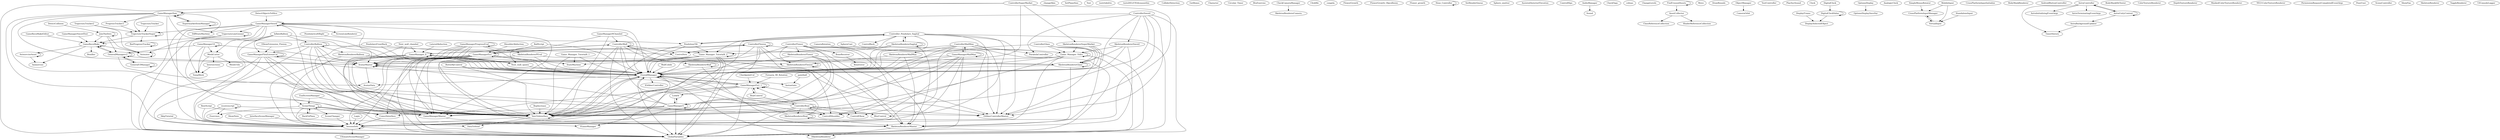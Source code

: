 digraph  {
	BarProgressTracker -> BarProgressTracker;
	changeSkin;
	RepIncrease -> VarsToInterface;
	VarsToInterface -> VarsToInterface;
	VarsToInterface -> SessionInfo;
	VarsToInterface -> OverallManager;
	VarsToInterface -> DataToSend;
	RestScript -> VarsToInterface;
	RestScript -> SessionInfo;
	SessionInfo -> SessionInfo;
	SessionInfo -> GlobalVariables;
	SessionInfo -> UltimateSceneManager;
	SetPlaneSize;
	SkeletonRendererMailMan -> OverallManager;
	SkeletonRendererMailMan -> SkeletonRendererFlexion;
	SkeletonRendererMailMan -> SkeletonRendererMaster;
	OverallManager -> VarsToInterface;
	OverallManager -> SessionInfo;
	OverallManager -> OverallManager;
	OverallManager -> GlobalVariables;
	OverallManager -> GameManagerEx2_1;
	OverallManager -> Instantiate;
	OverallManager -> AvatarData;
	OverallManager -> IGameManager;
	OverallManager -> IOrbbecController;
	OverallManager -> ISkeletonRenderer;
	SkeletonRendererFlexion -> OverallManager;
	SkeletonRendererFlexion -> SkeletonRendererFlexion;
	SkeletonRendererFlexion -> SkeletonRendererMaster;
	SkeletonRendererMaster -> ISkeletonRenderer;
	SkeletonRendererPEval -> OverallManager;
	SkeletonRendererPEval -> SkeletonRendererMaster;
	SkeletonRendererPEval -> SkeletonRendererGlass;
	SkeletonRendererGlass -> OverallManager;
	SkeletonRendererGlass -> SkeletonRendererMaster;
	SkeletonRendererGlass -> SkeletonRendererGlass;
	SkeletonRendererSuperMarket -> OverallManager;
	SkeletonRendererSuperMarket -> SkeletonRendererMaster;
	SkeletonRendererSuperMarket -> SkeletonRendererGlass;
	SkeletonRendererSuperMarket -> Game_Manager_Vidro;
	Game_Manager_Vidro -> VarsToInterface;
	Game_Manager_Vidro -> SessionInfo;
	Game_Manager_Vidro -> OverallManager;
	Game_Manager_Vidro -> Game_Manager_Vidro;
	Game_Manager_Vidro -> GlobalVariables;
	Game_Manager_Vidro -> AvatarMaster;
	SkipTutorial -> SessionInfo;
	Test;
	testrtidelrte;
	testsDELETEifyouseethis;
	ColliderDetection;
	ControllerMailMan -> ParabolaController;
	ControllerMailMan -> VarsToInterface;
	ControllerMailMan -> SessionInfo;
	ControllerMailMan -> SkeletonRendererMailMan;
	ControllerMailMan -> OverallManager;
	ControllerMailMan -> GameManagerMailMan;
	ControllerMailMan -> GlobalVariables;
	ControllerMailMan -> OrbbecControllerMaster;
	GameManagerMailMan -> VarsToInterface;
	GameManagerMailMan -> SessionInfo;
	GameManagerMailMan -> OverallManager;
	GameManagerMailMan -> ControllerMailMan;
	GameManagerMailMan -> GameManagerMailMan;
	GameManagerMailMan -> GlobalVariables;
	GameManagerMailMan -> ControlElbow;
	GameManagerMailMan -> AvatarMaster;
	GameManagerMailMan -> GameManagerMaster;
	ControllerSuperMarket -> OverallManager;
	ControllerSuperMarket -> SkeletonRendererSuperMarket;
	ControllerSuperMarket -> GlobalVariables;
	ControllerSuperMarket -> OrbbecControllerMaster;
	ControllerSuperMarket -> GameManagerSaw;
	GameManagerSaw -> VarsToInterface;
	GameManagerSaw -> SessionInfo;
	GameManagerSaw -> OverallManager;
	GameManagerSaw -> GlobalVariables;
	GameManagerSaw -> GameManagerSaw;
	GameManagerSaw -> AvatarMaster;
	GameManagerSaw -> GameManagerMaster;
	GameManagerSaw -> SupermarketItemManager;
	GameManagerSaw -> ProgressTracker3;
	GameManagerSaw -> TrajectoryTrackerSuper;
	ControllerSword -> ParabolaController;
	ControllerSword -> VarsToInterface;
	ControllerSword -> SessionInfo;
	ControllerSword -> OverallManager;
	ControllerSword -> GlobalVariables;
	ControllerSword -> OrbbecControllerMaster;
	ControllerSword -> SkeletonRendererSword;
	ControllerSword -> GameManagerSword;
	SkeletonRendererSword -> OverallManager;
	SkeletonRendererSword -> SkeletonRendererMaster;
	SkeletonRendererSword -> SkeletonRendererGlass;
	SkeletonRendererSword -> Game_Manager_Vidro;
	GameManagerSword -> VarsToInterface;
	GameManagerSword -> SessionInfo;
	GameManagerSword -> OverallManager;
	GameManagerSword -> GlobalVariables;
	GameManagerSword -> GameManagerSword;
	GameManagerSword -> AvatarMaster;
	GameManagerSword -> GameManagerMaster;
	GameManagerSword -> TrajectoryTrackerSuper;
	GameManagerSword -> MeshCutter;
	GameManagerSword -> TempMesh;
	GameManagerSword -> ScreenLineRenderer;
	GameManagerSword -> DiffStateMachine;
	GameManagerSword -> TrajectoryLineGenner;
	DetectCollision -> JoinTheDots;
	JoinTheDots -> JoinTheDots;
	JoinTheDots -> GeneralManagerv2;
	JoinTheDots -> GameRecnMake;
	JoinTheDots -> Animater;
	EndScreenManager -> VarsToInterface;
	EndScreenManager -> SceneThings;
	SceneThings -> VarsToInterface;
	SceneThings -> SessionInfo;
	SceneThings -> SceneThings;
	SceneThings -> BackToPlans;
	SceneThings -> Coms2Interface;
	SceneThings -> DataToSend;
	SceneThings -> Exercises;
	SceneThings -> SceneChanger;
	AvatarMaster -> OverallManager;
	AvatarMaster -> AvatarMaster;
	AvatarMaster -> AvatarData;
	GameManagerMaster -> IGameManager;
	GameManagerProgressEval -> VarsToInterface;
	GameManagerProgressEval -> SessionInfo;
	GameManagerProgressEval -> OverallManager;
	GameManagerProgressEval -> SkeletonRendererPEval;
	GameManagerProgressEval -> GlobalVariables;
	GameManagerProgressEval -> SceneThings;
	GameManagerProgressEval -> AvatarMaster;
	GameManagerProgressEval -> GameManagerMaster;
	GameManagerProgressEval -> GameManagerProgressEval;
	SupermarketItemManager -> GameManagerSaw;
	SupermarketItemManager -> SupermarketItemManager;
	ProgressTracker3 -> TrajectoryTrackerSuper;
	TrajectoryTrackerSuper -> BarProgressTracker;
	TrajectoryTrackerSuper -> TrajectoryTrackerSuper;
	TrajectoryTrackerSuper -> GameRecnMake;
	GeneralUIManager -> GeneralUIManager;
	GeneralUIManager -> GeneralManagerv2;
	GeneralManagerv2 -> AvatarMaster;
	GeneralManagerv2 -> GeneralUIManager;
	GeneralManagerv2 -> GeneralManagerv2;
	GeneralManagerv2 -> AvatarData;
	GeneralManagerv2 -> GameRecnMake;
	GetBones;
	Character;
	BackToPlans -> SceneThings;
	Coms2Interface -> SessionInfo;
	Login -> SessionInfo;
	receivescript -> VarsToInterface;
	receivescript -> SessionInfo;
	receivescript -> Exercises;
	receivescript -> receivescript;
	SceneChanger -> SessionInfo;
	GameManager10 -> AvatarMaster;
	GameManager10 -> GameManagerMaster;
	GameManager10 -> GeneralManagerv2;
	GameManager10 -> GameManager10;
	GameManager10 -> MeshCutter;
	GameManager10 -> TempMesh;
	MeshCutter -> TempMesh;
	MeshCutter -> Intersections;
	MeshCutter -> MeshUtils;
	GameManager5 -> VarsToInterface;
	GameManager5 -> SessionInfo;
	GameManager5 -> OverallManager;
	GameManager5 -> GlobalVariables;
	GameManager5 -> AvatarMaster;
	GameManager5 -> GameManagerMaster;
	GameManager5 -> Coms2Interface;
	GameManager5 -> GameManager5;
	GameManager5 -> LookAt;
	LookAt -> GameManager5;
	GameManager9Chambel -> VarsToInterface;
	GameManager9Chambel -> OverallManager;
	GameManager9Chambel -> Next_wall_spawn;
	GameManager9Chambel -> ControllerWall;
	Next_wall_spawn -> OverallManager;
	Next_wall_spawn -> GameManager_9;
	ControllerWall -> VarsToInterface;
	ControllerWall -> OverallManager;
	ControllerWall -> GlobalVariables;
	ControllerWall -> OrbbecControllerMaster;
	ControllerWall -> ControlElbow;
	ControllerWall -> ControllerWall;
	ControllerWall -> GameManager_9;
	ControllerWall -> ControlArm;
	ControllerWall -> ControllShoulder;
	ControllerWall -> SkeletonRendererWall;
	GameManagerEx1 -> VarsToInterface;
	GameManagerEx1 -> SessionInfo;
	GameManagerEx1 -> OverallManager;
	GameManagerEx1 -> GlobalVariables;
	GameManagerEx1 -> AvatarMaster;
	GameManagerEx1 -> GameManagerMaster;
	GameManagerEx1 -> Coms2Interface;
	GameManagerEx1 -> GameManagerEx1;
	GameManagerEx1 -> ControllerFlexion;
	GameManagerEx1 -> StateMachine;
	ControllerFlexion -> VarsToInterface;
	ControllerFlexion -> OverallManager;
	ControllerFlexion -> SkeletonRendererFlexion;
	ControllerFlexion -> GlobalVariables;
	ControllerFlexion -> OrbbecControllerMaster;
	ControllerFlexion -> GameManagerEx1;
	ControllerFlexion -> ControllerFlexion;
	ControllerFlexion -> ControlArm;
	ControllerFlexion -> ControllShoulder;
	GameManagerEx2_1 -> VarsToInterface;
	GameManagerEx2_1 -> SessionInfo;
	GameManagerEx2_1 -> OverallManager;
	GameManagerEx2_1 -> GlobalVariables;
	GameManagerEx2_1 -> AvatarMaster;
	GameManagerEx2_1 -> LookAt;
	GameManagerEx2_1 -> GameManagerEx2_1;
	GameManagerEx2_1 -> BoatControl;
	BoatControl -> GameManagerEx2_1;
	BoatControl -> ControllerBoat;
	GameManagerFlexExtensCot -> VarsToInterface;
	GameManagerFlexExtensCot -> SessionInfo;
	GameManagerFlexExtensCot -> OverallManager;
	GameManagerFlexExtensCot -> GlobalVariables;
	GameManagerFlexExtensCot -> AvatarMaster;
	GameManagerFlexExtensCot -> GameManagerMaster;
	GameManagerFlexExtensCot -> Coms2Interface;
	GameManagerFlexExtensCot -> GameManagerFlexExtensCot;
	GameManager_9 -> VarsToInterface;
	GameManager_9 -> SessionInfo;
	GameManager_9 -> OverallManager;
	GameManager_9 -> GlobalVariables;
	GameManager_9 -> AvatarMaster;
	GameManager_9 -> GameManagerMaster;
	GameManager_9 -> Next_wall_spawn;
	GameManager_9 -> ControllerWall;
	GameManager_9 -> GameManager_9;
	Game_Manager_Tutorial4_1 -> VarsToInterface;
	Game_Manager_Tutorial4_1 -> OverallManager;
	Game_Manager_Tutorial4_1 -> StateMachine;
	Game_Manager_Tutorial4_2 -> VarsToInterface;
	Game_Manager_Tutorial4_2 -> SessionInfo;
	Game_Manager_Tutorial4_2 -> OverallManager;
	Game_Manager_Tutorial4_2 -> GlobalVariables;
	Game_Manager_Tutorial4_2 -> AvatarMaster;
	Game_Manager_Tutorial4_2 -> GameManagerMaster;
	Game_Manager_Tutorial4_2 -> StateMachine;
	Game_Manager_Tutorial4_2 -> Game_Manager_Tutorial4_2;
	Circular_Timer;
	BallScript -> OverallManager;
	BallScript -> GameManagerEx1;
	ControllerBoat -> VarsToInterface;
	ControllerBoat -> OverallManager;
	ControllerBoat -> GlobalVariables;
	ControllerBoat -> OrbbecControllerMaster;
	ControllerBoat -> ControlElbow;
	ControllerBoat -> GameManagerEx2_1;
	ControllerBoat -> ControllerBoat;
	ControllerBoat -> ControllShoulder;
	ControllerBoat -> BlurControl;
	ControllerBoat -> SkeletonRendererBoat;
	BtnExercise;
	ButterflyControl -> VarsToInterface;
	ButterflyControl -> OverallManager;
	CameraRotation -> Game_Manager_Vidro;
	CheckCameraManager -> SkeletonRendererCamera;
	CheckpointCol -> GameManagerEx2_1;
	ClickMe;
	congela;
	Controller_Pendulars_Sagital -> VarsToInterface;
	Controller_Pendulars_Sagital -> OverallManager;
	Controller_Pendulars_Sagital -> GlobalVariables;
	Controller_Pendulars_Sagital -> OrbbecControllerMaster;
	Controller_Pendulars_Sagital -> Game_Manager_Tutorial4_2;
	Controller_Pendulars_Sagital -> PendulumTilt;
	Controller_Pendulars_Sagital -> ControlArm;
	Controller_Pendulars_Sagital -> ControlBack;
	Controller_Pendulars_Sagital -> ControllShoulder;
	Controller_Pendulars_Sagital -> SkeletonRendererSagital;
	Controller_Pendulars_Sagital -> BlurControl;
	PendulumTilt -> VarsToInterface;
	PendulumTilt -> OverallManager;
	PendulumTilt -> Game_Manager_Tutorial4_2;
	PendulumTilt -> Controller_Pendulars_Sagital;
	SkeletonRendererSagital -> OverallManager;
	SkeletonRendererSagital -> SkeletonRendererMaster;
	SkeletonRendererSagital -> Game_Manager_Tutorial4_2;
	SkeletonRendererSagital -> Controller_Pendulars_Sagital;
	SkeletonRendererSagital -> SkeletonRendererSagital;
	FlowerGrowth;
	FlowerGrowth_Objcollision;
	Flower_growth;
	Hose_Controller -> Hose_Controller;
	InflateBalloon -> VarsToInterface;
	InflateBalloon -> SessionInfo;
	InflateBalloon -> OverallManager;
	InflateBalloon -> GameManagerFlexExtensCot;
	InflateBalloon -> ControllerBalloon;
	ControllerBalloon -> VarsToInterface;
	ControllerBalloon -> OverallManager;
	ControllerBalloon -> GlobalVariables;
	ControllerBalloon -> OrbbecControllerMaster;
	ControllerBalloon -> GameManagerFlexExtensCot;
	ControllerBalloon -> ControlArm;
	ControllerBalloon -> ControllShoulder;
	ControllerBalloon -> ControllerBalloon;
	ControllerBalloon -> SkeletonRendererBalloon;
	Next_wall_chambel -> VarsToInterface;
	Next_wall_chambel -> OverallManager;
	Next_wall_chambel -> GameManager_9;
	paintball -> Instantiate;
	SetRenderQueue;
	ShowNote -> SessionInfo;
	SphereCast -> Game_Manager_Vidro;
	Sphere_emitter;
	WallColide -> OverallManager;
	AssistedAnteriorElevation;
	ControlHips;
	ElbowExtension_Flexion -> GameManagerFlexExtensCot;
	Forearm_90_Rotation -> GameManagerEx2_1;
	LateralAbduction -> GameManager_9;
	PendularsFrontBack -> VarsToInterface;
	PendularsFrontBack -> OverallManager;
	PendularsFrontBack -> Game_Manager_Tutorial4_2;
	PendularsLeftRight -> PendulumTilt;
	ShoulderAbduction -> GameManagerEx1;
	AudioManager -> Sound;
	InterfaceSceneManager -> SessionInfo;
	SkeletonRendererBoat -> OverallManager;
	SkeletonRendererBoat -> SkeletonRendererMaster;
	SkeletonRendererBoat -> GameManagerEx2_1;
	SkeletonRendererBoat -> SkeletonRendererBoat;
	BoneReceiver -> BoneGiver;
	CheckTags;
	colisao;
	SkeletonRendererBalloon -> OverallManager;
	SkeletonRendererBalloon -> SkeletonRendererFlexion;
	SkeletonRendererBalloon -> SkeletonRendererMaster;
	ControllerFlower -> VarsToInterface;
	ControllerFlower -> OverallManager;
	ControllerFlower -> GlobalVariables;
	ControllerFlower -> OrbbecControllerMaster;
	ControllerFlower -> GameManager5;
	ControllerFlower -> ControllShoulder;
	ControllerFlower -> BoneReceiver;
	ControllerFlower -> SkeletonRendererFlower;
	SkeletonRendererFlower -> OverallManager;
	SkeletonRendererFlower -> SkeletonRendererMaster;
	SkeletonRendererFlower -> SkeletonRendererGlass;
	SkeletonRendererFlower -> GameManager5;
	SkeletonRendererWall -> OverallManager;
	SkeletonRendererWall -> SkeletonRendererMaster;
	SkeletonRendererWall -> SkeletonRendererWall;
	ChangeLevels;
	ControllerGlass -> OverallManager;
	ControllerGlass -> SkeletonRendererGlass;
	ControllerGlass -> Game_Manager_Vidro;
	ControllerGlass -> GlobalVariables;
	ControllerGlass -> OrbbecControllerMaster;
	AssetCollector -> ClassReferenceCollection;
	AssetCollector -> ShaderReferenceCollection;
	FindUnusedAssets -> AssetCollector;
	FindUnusedAssets -> FindUnusedAssets;
	DetectObjectsToSlice -> GameManagerSword;
	Move;
	DrawBounds;
	TrajectoryLineGenner -> TrajectoryLineGenner;
	TrajectoryLineGenner -> GameRecnMake;
	TrajectoryLineGenner -> Animater;
	GameManagerSwordTest -> GameRecnMake;
	GameRecnMake -> GeneralManagerv2;
	GameRecnMake -> GameRecnMake;
	GameRecnMake -> Animercise;
	GameRecnMake -> AnimerciseAsset;
	GameRecnMake -> Animater;
	GameRecnMake -> Bonifier;
	ObjectManager -> CameraOrbit;
	Intersections -> TempMesh;
	TestController;
	AnimerciseAsset -> Animercise;
	AnimerciseAsset -> AnimerciseAsset;
	Animater -> Animater;
	GameRecnMakeEditor -> GameRecnMake;
	TrajectoryTracker -> TrajectoryTrackerSuper;
	TrajectoryTracker2 -> TrajectoryTrackerSuper;
	TrajectoryTracker2 -> Animater;
	PlaySecSound;
	Clock;
	DisplayFrame -> DisplaySelectedObject;
	OptionsDisplay -> OptionsDisplaySaveVar;
	AnalogicClock;
	DigitalClock -> DigitalClockValue;
	DigitalClockValue -> DisplaySelectedObject;
	DigitalClockValue -> DigitalClockValue;
	CrossPlatformInputManager -> VirtualInput;
	VirtualInput -> CrossPlatformInputManager;
	MobileInput -> CrossPlatformInputManager;
	MobileInput -> VirtualInput;
	StandaloneInput -> VirtualInput;
	CrossPlatformInputInitialize;
	SimpleMouseRotator -> CrossPlatformInputManager;
	BodyMaskRenderer;
	AndroidButtonController;
	AstraBackgroundUpdater -> TimerHistory;
	AstraController -> TimerHistory;
	AstraController -> AstraInitializingEventArgs;
	AstraController -> AstraTerminatingEventArgs;
	AstraController -> AstraUnityContext;
	AstraUnityContext -> AstraBackgroundUpdater;
	AstraUnityContext -> AstraController;
	AstraUnityContext -> AstraUnityContext;
	BodyMaskHitTester;
	ColorTextureRenderer;
	DepthTextureRenderer;
	MaskedColorTextureRenderer;
	NV21ColorTextureRenderer;
	PermissionRequestCompletedEventArgs;
	PoseUser;
	SceneController;
	ShowFps;
	SkeletonRenderer;
	ToggleRenderer;
	UIConsoleLogger;
}
